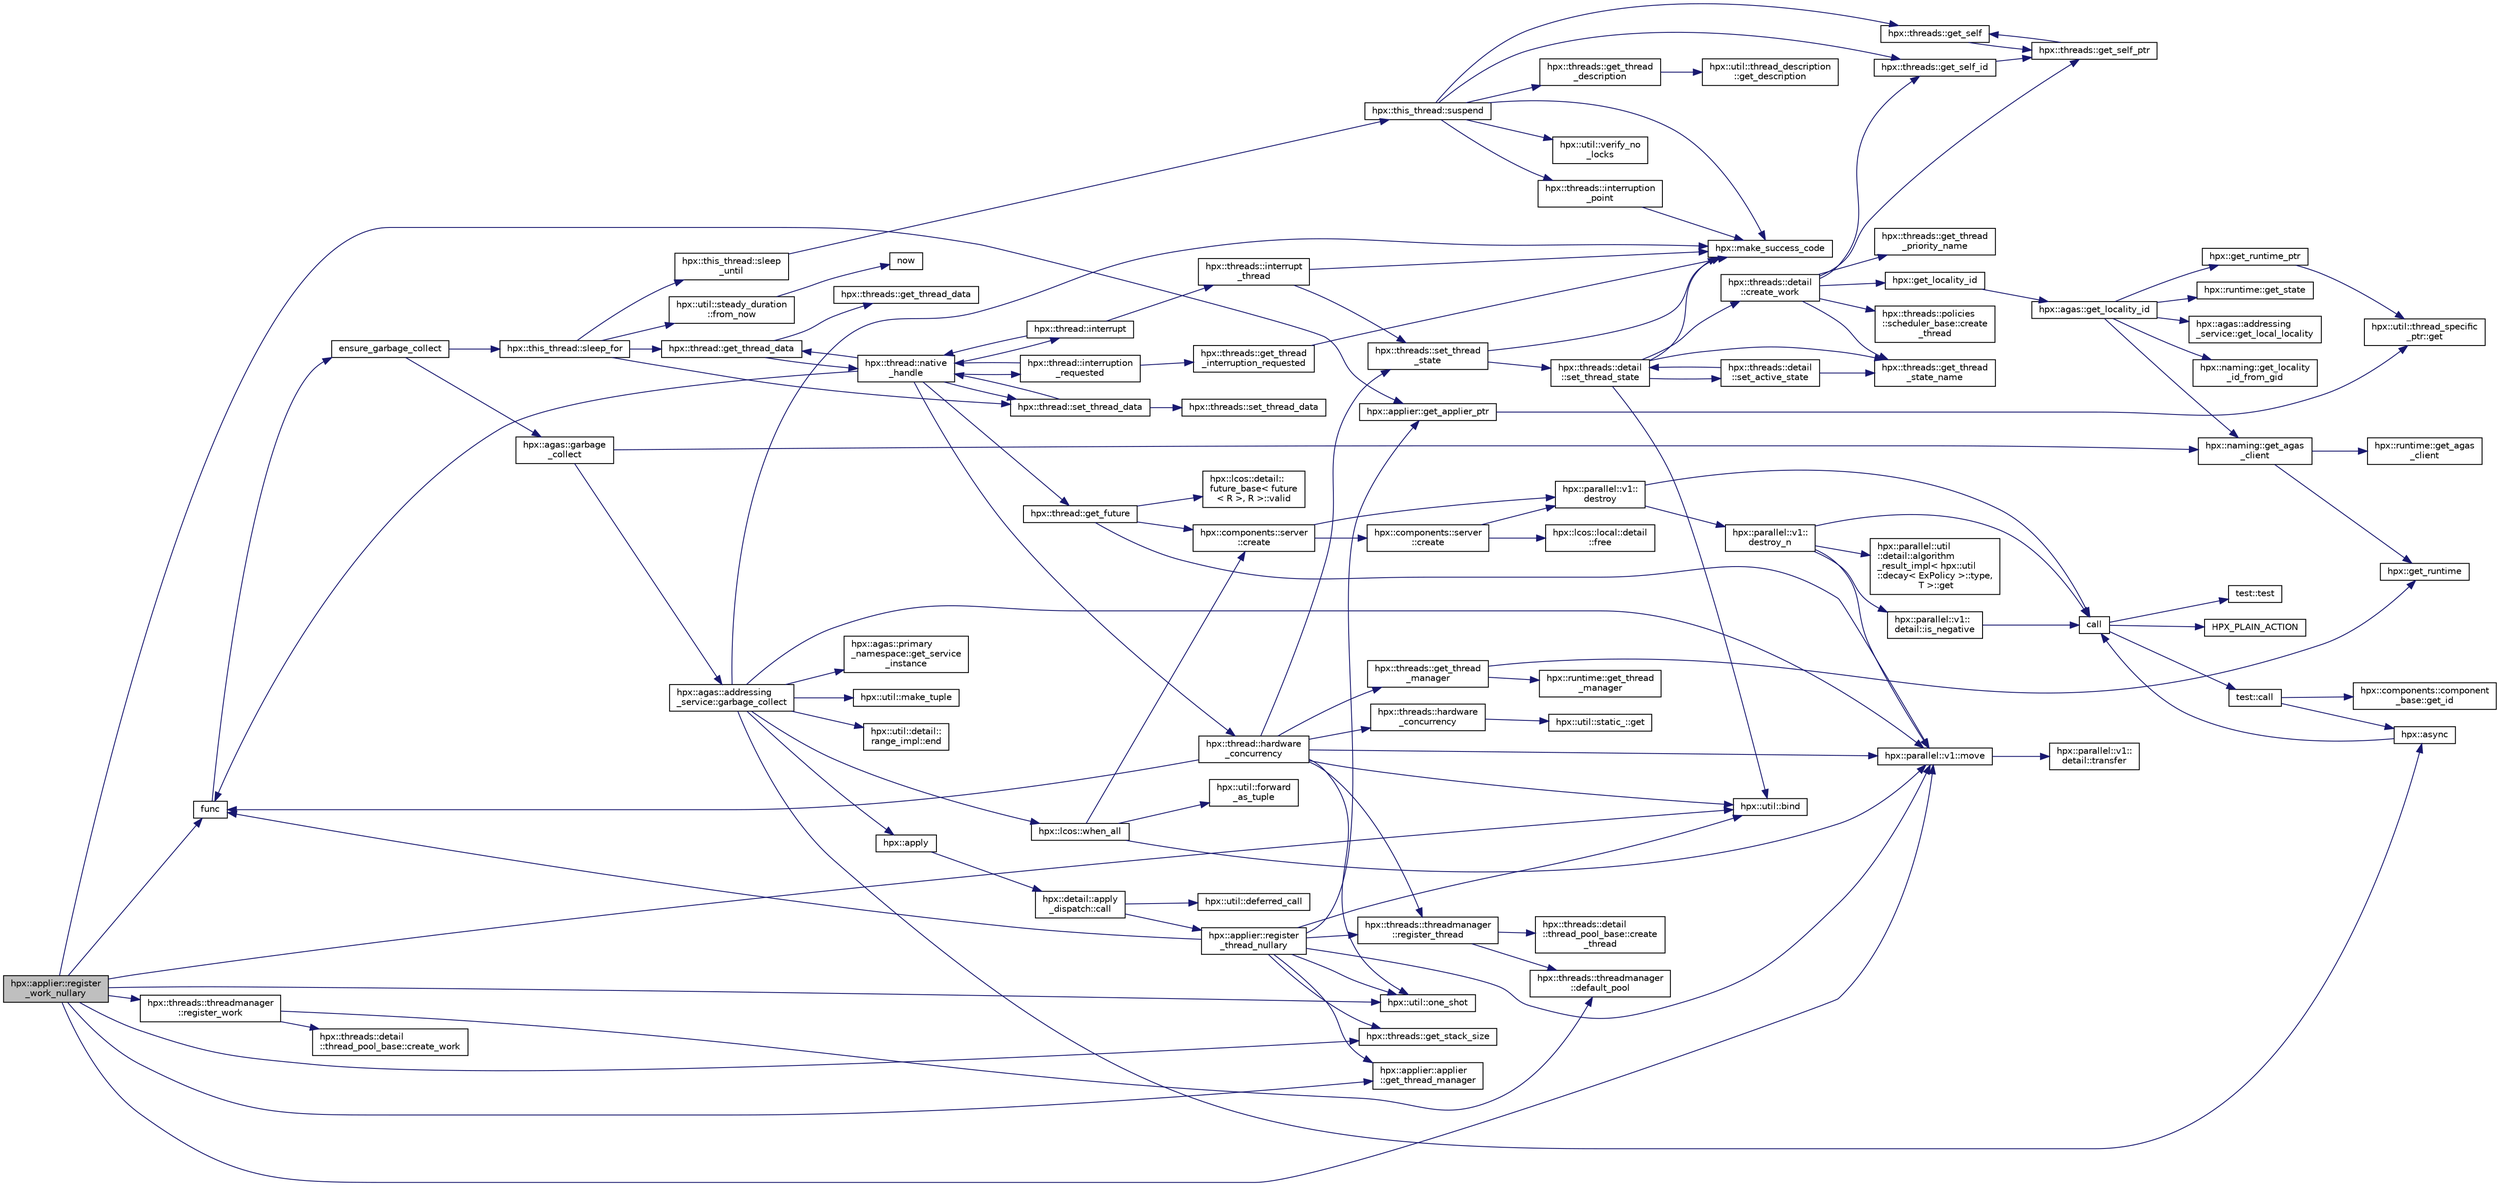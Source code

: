 digraph "hpx::applier::register_work_nullary"
{
  edge [fontname="Helvetica",fontsize="10",labelfontname="Helvetica",labelfontsize="10"];
  node [fontname="Helvetica",fontsize="10",shape=record];
  rankdir="LR";
  Node2311 [label="hpx::applier::register\l_work_nullary",height=0.2,width=0.4,color="black", fillcolor="grey75", style="filled", fontcolor="black"];
  Node2311 -> Node2312 [color="midnightblue",fontsize="10",style="solid",fontname="Helvetica"];
  Node2312 [label="hpx::applier::get_applier_ptr",height=0.2,width=0.4,color="black", fillcolor="white", style="filled",URL="$d8/dcb/namespacehpx_1_1applier.html#a617483cf2b77ad3a0aa428ade7b35299"];
  Node2312 -> Node2313 [color="midnightblue",fontsize="10",style="solid",fontname="Helvetica"];
  Node2313 [label="hpx::util::thread_specific\l_ptr::get",height=0.2,width=0.4,color="black", fillcolor="white", style="filled",URL="$d4/d4c/structhpx_1_1util_1_1thread__specific__ptr.html#a3b27d8520710478aa41d1f74206bdba9"];
  Node2311 -> Node2314 [color="midnightblue",fontsize="10",style="solid",fontname="Helvetica"];
  Node2314 [label="func",height=0.2,width=0.4,color="black", fillcolor="white", style="filled",URL="$d8/dfd/id__type__ref__counting__1032_8cpp.html#ab811b86ea5107ffb3351fcaa29d2c652"];
  Node2314 -> Node2315 [color="midnightblue",fontsize="10",style="solid",fontname="Helvetica"];
  Node2315 [label="ensure_garbage_collect",height=0.2,width=0.4,color="black", fillcolor="white", style="filled",URL="$d8/dfd/id__type__ref__counting__1032_8cpp.html#a5264b94bf7c262ac0e521fb290d476d5"];
  Node2315 -> Node2316 [color="midnightblue",fontsize="10",style="solid",fontname="Helvetica"];
  Node2316 [label="hpx::this_thread::sleep_for",height=0.2,width=0.4,color="black", fillcolor="white", style="filled",URL="$d9/d52/namespacehpx_1_1this__thread.html#afc042a5a5fa52eef2d1d177a343435cf"];
  Node2316 -> Node2317 [color="midnightblue",fontsize="10",style="solid",fontname="Helvetica"];
  Node2317 [label="hpx::this_thread::sleep\l_until",height=0.2,width=0.4,color="black", fillcolor="white", style="filled",URL="$d9/d52/namespacehpx_1_1this__thread.html#ae12a853980115b23ff0ab8ca06622658"];
  Node2317 -> Node2318 [color="midnightblue",fontsize="10",style="solid",fontname="Helvetica"];
  Node2318 [label="hpx::this_thread::suspend",height=0.2,width=0.4,color="black", fillcolor="white", style="filled",URL="$d9/d52/namespacehpx_1_1this__thread.html#aca220026fb3014c0881d129fe31c0073"];
  Node2318 -> Node2319 [color="midnightblue",fontsize="10",style="solid",fontname="Helvetica"];
  Node2319 [label="hpx::threads::get_self",height=0.2,width=0.4,color="black", fillcolor="white", style="filled",URL="$d7/d28/namespacehpx_1_1threads.html#a07daf4d6d29233f20d66d41ab7b5b8e8"];
  Node2319 -> Node2320 [color="midnightblue",fontsize="10",style="solid",fontname="Helvetica"];
  Node2320 [label="hpx::threads::get_self_ptr",height=0.2,width=0.4,color="black", fillcolor="white", style="filled",URL="$d7/d28/namespacehpx_1_1threads.html#a22877ae347ad884cde3a51397dad6c53"];
  Node2320 -> Node2319 [color="midnightblue",fontsize="10",style="solid",fontname="Helvetica"];
  Node2318 -> Node2321 [color="midnightblue",fontsize="10",style="solid",fontname="Helvetica"];
  Node2321 [label="hpx::threads::get_self_id",height=0.2,width=0.4,color="black", fillcolor="white", style="filled",URL="$d7/d28/namespacehpx_1_1threads.html#afafe0f900b9fac3d4ed3c747625c1cfe"];
  Node2321 -> Node2320 [color="midnightblue",fontsize="10",style="solid",fontname="Helvetica"];
  Node2318 -> Node2322 [color="midnightblue",fontsize="10",style="solid",fontname="Helvetica"];
  Node2322 [label="hpx::threads::interruption\l_point",height=0.2,width=0.4,color="black", fillcolor="white", style="filled",URL="$d7/d28/namespacehpx_1_1threads.html#ada6ec56a12b050707311d8c628089059"];
  Node2322 -> Node2323 [color="midnightblue",fontsize="10",style="solid",fontname="Helvetica"];
  Node2323 [label="hpx::make_success_code",height=0.2,width=0.4,color="black", fillcolor="white", style="filled",URL="$d8/d83/namespacehpx.html#a0e8512a8f49e2a6c8185061181419d8f",tooltip="Returns error_code(hpx::success, \"success\", mode). "];
  Node2318 -> Node2324 [color="midnightblue",fontsize="10",style="solid",fontname="Helvetica"];
  Node2324 [label="hpx::util::verify_no\l_locks",height=0.2,width=0.4,color="black", fillcolor="white", style="filled",URL="$df/dad/namespacehpx_1_1util.html#ae0e1837ee6f09b79b26c2e788d2e9fc9"];
  Node2318 -> Node2325 [color="midnightblue",fontsize="10",style="solid",fontname="Helvetica"];
  Node2325 [label="hpx::threads::get_thread\l_description",height=0.2,width=0.4,color="black", fillcolor="white", style="filled",URL="$d7/d28/namespacehpx_1_1threads.html#a42fc18a7a680f4e8bc633a4b4c956701"];
  Node2325 -> Node2326 [color="midnightblue",fontsize="10",style="solid",fontname="Helvetica"];
  Node2326 [label="hpx::util::thread_description\l::get_description",height=0.2,width=0.4,color="black", fillcolor="white", style="filled",URL="$df/d9e/structhpx_1_1util_1_1thread__description.html#a8c834e14eca6eb228188022577f9f952"];
  Node2318 -> Node2323 [color="midnightblue",fontsize="10",style="solid",fontname="Helvetica"];
  Node2316 -> Node2327 [color="midnightblue",fontsize="10",style="solid",fontname="Helvetica"];
  Node2327 [label="hpx::util::steady_duration\l::from_now",height=0.2,width=0.4,color="black", fillcolor="white", style="filled",URL="$d9/d4f/classhpx_1_1util_1_1steady__duration.html#a0132206d767cd0f7395507b40111a153"];
  Node2327 -> Node2328 [color="midnightblue",fontsize="10",style="solid",fontname="Helvetica"];
  Node2328 [label="now",height=0.2,width=0.4,color="black", fillcolor="white", style="filled",URL="$de/db3/1d__stencil__1__omp_8cpp.html#a89e9667753dccfac455bd37a7a3a7b16"];
  Node2316 -> Node2329 [color="midnightblue",fontsize="10",style="solid",fontname="Helvetica"];
  Node2329 [label="hpx::thread::get_thread_data",height=0.2,width=0.4,color="black", fillcolor="white", style="filled",URL="$de/d9b/classhpx_1_1thread.html#a4535ef82cec3b953d2c941d20e3e3904"];
  Node2329 -> Node2330 [color="midnightblue",fontsize="10",style="solid",fontname="Helvetica"];
  Node2330 [label="hpx::threads::get_thread_data",height=0.2,width=0.4,color="black", fillcolor="white", style="filled",URL="$d7/d28/namespacehpx_1_1threads.html#a8737931ff6303807225f735b2b384ae4"];
  Node2329 -> Node2331 [color="midnightblue",fontsize="10",style="solid",fontname="Helvetica"];
  Node2331 [label="hpx::thread::native\l_handle",height=0.2,width=0.4,color="black", fillcolor="white", style="filled",URL="$de/d9b/classhpx_1_1thread.html#acf48190d264ab64c1c4ec99d0b421b5a"];
  Node2331 -> Node2332 [color="midnightblue",fontsize="10",style="solid",fontname="Helvetica"];
  Node2332 [label="hpx::thread::hardware\l_concurrency",height=0.2,width=0.4,color="black", fillcolor="white", style="filled",URL="$de/d9b/classhpx_1_1thread.html#a8e4fff210e02485ba493bc3a2a956c03"];
  Node2332 -> Node2333 [color="midnightblue",fontsize="10",style="solid",fontname="Helvetica"];
  Node2333 [label="hpx::threads::hardware\l_concurrency",height=0.2,width=0.4,color="black", fillcolor="white", style="filled",URL="$d7/d28/namespacehpx_1_1threads.html#aa8752a235478d2ad7b5ac467b63ab527"];
  Node2333 -> Node2334 [color="midnightblue",fontsize="10",style="solid",fontname="Helvetica"];
  Node2334 [label="hpx::util::static_::get",height=0.2,width=0.4,color="black", fillcolor="white", style="filled",URL="$d3/dbb/structhpx_1_1util_1_1static__.html#a2967c633948a3bf17a3b5405ef5a8318"];
  Node2332 -> Node2314 [color="midnightblue",fontsize="10",style="solid",fontname="Helvetica"];
  Node2332 -> Node2335 [color="midnightblue",fontsize="10",style="solid",fontname="Helvetica"];
  Node2335 [label="hpx::util::bind",height=0.2,width=0.4,color="black", fillcolor="white", style="filled",URL="$df/dad/namespacehpx_1_1util.html#ad844caedf82a0173d6909d910c3e48c6"];
  Node2332 -> Node2336 [color="midnightblue",fontsize="10",style="solid",fontname="Helvetica"];
  Node2336 [label="hpx::util::one_shot",height=0.2,width=0.4,color="black", fillcolor="white", style="filled",URL="$df/dad/namespacehpx_1_1util.html#a273e61be42a72415291e0ec0a4f28c7a"];
  Node2332 -> Node2337 [color="midnightblue",fontsize="10",style="solid",fontname="Helvetica"];
  Node2337 [label="hpx::parallel::v1::move",height=0.2,width=0.4,color="black", fillcolor="white", style="filled",URL="$db/db9/namespacehpx_1_1parallel_1_1v1.html#aa7c4ede081ce786c9d1eb1adff495cfc"];
  Node2337 -> Node2338 [color="midnightblue",fontsize="10",style="solid",fontname="Helvetica"];
  Node2338 [label="hpx::parallel::v1::\ldetail::transfer",height=0.2,width=0.4,color="black", fillcolor="white", style="filled",URL="$d2/ddd/namespacehpx_1_1parallel_1_1v1_1_1detail.html#ab1b56a05e1885ca7cc7ffa1804dd2f3c"];
  Node2332 -> Node2339 [color="midnightblue",fontsize="10",style="solid",fontname="Helvetica"];
  Node2339 [label="hpx::threads::get_thread\l_manager",height=0.2,width=0.4,color="black", fillcolor="white", style="filled",URL="$d7/d28/namespacehpx_1_1threads.html#a076973c3a53beadde7d967e22c4f6cce"];
  Node2339 -> Node2340 [color="midnightblue",fontsize="10",style="solid",fontname="Helvetica"];
  Node2340 [label="hpx::get_runtime",height=0.2,width=0.4,color="black", fillcolor="white", style="filled",URL="$d8/d83/namespacehpx.html#aef902cc6c7dd3b9fbadf34d1e850a070"];
  Node2339 -> Node2341 [color="midnightblue",fontsize="10",style="solid",fontname="Helvetica"];
  Node2341 [label="hpx::runtime::get_thread\l_manager",height=0.2,width=0.4,color="black", fillcolor="white", style="filled",URL="$d0/d7b/classhpx_1_1runtime.html#a865b12d57fcd44a8d3dda3e35414f563"];
  Node2332 -> Node2342 [color="midnightblue",fontsize="10",style="solid",fontname="Helvetica"];
  Node2342 [label="hpx::threads::threadmanager\l::register_thread",height=0.2,width=0.4,color="black", fillcolor="white", style="filled",URL="$d5/daa/classhpx_1_1threads_1_1threadmanager.html#a7f79c7578e08a60ca45eb276ce8133d8"];
  Node2342 -> Node2343 [color="midnightblue",fontsize="10",style="solid",fontname="Helvetica"];
  Node2343 [label="hpx::threads::threadmanager\l::default_pool",height=0.2,width=0.4,color="black", fillcolor="white", style="filled",URL="$d5/daa/classhpx_1_1threads_1_1threadmanager.html#a851f067d03b5dd1c5e6a9a6a841e05df"];
  Node2342 -> Node2344 [color="midnightblue",fontsize="10",style="solid",fontname="Helvetica"];
  Node2344 [label="hpx::threads::detail\l::thread_pool_base::create\l_thread",height=0.2,width=0.4,color="black", fillcolor="white", style="filled",URL="$de/dae/classhpx_1_1threads_1_1detail_1_1thread__pool__base.html#ad35d3779eef6f4528e62a26d71b34b34"];
  Node2332 -> Node2345 [color="midnightblue",fontsize="10",style="solid",fontname="Helvetica"];
  Node2345 [label="hpx::threads::set_thread\l_state",height=0.2,width=0.4,color="black", fillcolor="white", style="filled",URL="$d7/d28/namespacehpx_1_1threads.html#ac0690ad16ad778bcc79dcd727cc33025",tooltip="Set the thread state of the thread referenced by the thread_id id. "];
  Node2345 -> Node2323 [color="midnightblue",fontsize="10",style="solid",fontname="Helvetica"];
  Node2345 -> Node2346 [color="midnightblue",fontsize="10",style="solid",fontname="Helvetica"];
  Node2346 [label="hpx::threads::detail\l::set_thread_state",height=0.2,width=0.4,color="black", fillcolor="white", style="filled",URL="$d2/dd1/namespacehpx_1_1threads_1_1detail.html#af85ddc854c4a149bf1738eb1b111b9ab"];
  Node2346 -> Node2347 [color="midnightblue",fontsize="10",style="solid",fontname="Helvetica"];
  Node2347 [label="hpx::threads::get_thread\l_state_name",height=0.2,width=0.4,color="black", fillcolor="white", style="filled",URL="$d7/d28/namespacehpx_1_1threads.html#a26f91ea8d2195f165c033241c5cd11db"];
  Node2346 -> Node2323 [color="midnightblue",fontsize="10",style="solid",fontname="Helvetica"];
  Node2346 -> Node2335 [color="midnightblue",fontsize="10",style="solid",fontname="Helvetica"];
  Node2346 -> Node2348 [color="midnightblue",fontsize="10",style="solid",fontname="Helvetica"];
  Node2348 [label="hpx::threads::detail\l::set_active_state",height=0.2,width=0.4,color="black", fillcolor="white", style="filled",URL="$d2/dd1/namespacehpx_1_1threads_1_1detail.html#a45884a5bf04ad66a4f259231a3947e76"];
  Node2348 -> Node2347 [color="midnightblue",fontsize="10",style="solid",fontname="Helvetica"];
  Node2348 -> Node2346 [color="midnightblue",fontsize="10",style="solid",fontname="Helvetica"];
  Node2346 -> Node2349 [color="midnightblue",fontsize="10",style="solid",fontname="Helvetica"];
  Node2349 [label="hpx::threads::detail\l::create_work",height=0.2,width=0.4,color="black", fillcolor="white", style="filled",URL="$d2/dd1/namespacehpx_1_1threads_1_1detail.html#ae22384a3c1b1a1940032fad068fb54b1"];
  Node2349 -> Node2347 [color="midnightblue",fontsize="10",style="solid",fontname="Helvetica"];
  Node2349 -> Node2350 [color="midnightblue",fontsize="10",style="solid",fontname="Helvetica"];
  Node2350 [label="hpx::threads::get_thread\l_priority_name",height=0.2,width=0.4,color="black", fillcolor="white", style="filled",URL="$d7/d28/namespacehpx_1_1threads.html#a9c6b2fec0c1cf5b06ff83ce756ca6d42"];
  Node2349 -> Node2320 [color="midnightblue",fontsize="10",style="solid",fontname="Helvetica"];
  Node2349 -> Node2321 [color="midnightblue",fontsize="10",style="solid",fontname="Helvetica"];
  Node2349 -> Node2351 [color="midnightblue",fontsize="10",style="solid",fontname="Helvetica"];
  Node2351 [label="hpx::get_locality_id",height=0.2,width=0.4,color="black", fillcolor="white", style="filled",URL="$d8/d83/namespacehpx.html#a158d7c54a657bb364c1704033010697b",tooltip="Return the number of the locality this function is being called from. "];
  Node2351 -> Node2352 [color="midnightblue",fontsize="10",style="solid",fontname="Helvetica"];
  Node2352 [label="hpx::agas::get_locality_id",height=0.2,width=0.4,color="black", fillcolor="white", style="filled",URL="$dc/d54/namespacehpx_1_1agas.html#a491cc2ddecdf0f1a9129900caa6a4d3e"];
  Node2352 -> Node2353 [color="midnightblue",fontsize="10",style="solid",fontname="Helvetica"];
  Node2353 [label="hpx::get_runtime_ptr",height=0.2,width=0.4,color="black", fillcolor="white", style="filled",URL="$d8/d83/namespacehpx.html#af29daf2bb3e01b4d6495a1742b6cce64"];
  Node2353 -> Node2313 [color="midnightblue",fontsize="10",style="solid",fontname="Helvetica"];
  Node2352 -> Node2354 [color="midnightblue",fontsize="10",style="solid",fontname="Helvetica"];
  Node2354 [label="hpx::runtime::get_state",height=0.2,width=0.4,color="black", fillcolor="white", style="filled",URL="$d0/d7b/classhpx_1_1runtime.html#ab405f80e060dac95d624520f38b0524c"];
  Node2352 -> Node2355 [color="midnightblue",fontsize="10",style="solid",fontname="Helvetica"];
  Node2355 [label="hpx::naming::get_agas\l_client",height=0.2,width=0.4,color="black", fillcolor="white", style="filled",URL="$d4/dc9/namespacehpx_1_1naming.html#a0408fffd5d34b620712a801b0ae3b032"];
  Node2355 -> Node2340 [color="midnightblue",fontsize="10",style="solid",fontname="Helvetica"];
  Node2355 -> Node2356 [color="midnightblue",fontsize="10",style="solid",fontname="Helvetica"];
  Node2356 [label="hpx::runtime::get_agas\l_client",height=0.2,width=0.4,color="black", fillcolor="white", style="filled",URL="$d0/d7b/classhpx_1_1runtime.html#aeb5dddd30d6b9861669af8ad44d1a96a"];
  Node2352 -> Node2357 [color="midnightblue",fontsize="10",style="solid",fontname="Helvetica"];
  Node2357 [label="hpx::agas::addressing\l_service::get_local_locality",height=0.2,width=0.4,color="black", fillcolor="white", style="filled",URL="$db/d58/structhpx_1_1agas_1_1addressing__service.html#ab52c19a37c2a7a006c6c15f90ad0539c"];
  Node2352 -> Node2358 [color="midnightblue",fontsize="10",style="solid",fontname="Helvetica"];
  Node2358 [label="hpx::naming::get_locality\l_id_from_gid",height=0.2,width=0.4,color="black", fillcolor="white", style="filled",URL="$d4/dc9/namespacehpx_1_1naming.html#a7fd43037784560bd04fda9b49e33529f"];
  Node2349 -> Node2359 [color="midnightblue",fontsize="10",style="solid",fontname="Helvetica"];
  Node2359 [label="hpx::threads::policies\l::scheduler_base::create\l_thread",height=0.2,width=0.4,color="black", fillcolor="white", style="filled",URL="$dd/d7e/structhpx_1_1threads_1_1policies_1_1scheduler__base.html#ad3b05cd7f363cc8e8410ce368c3794e0"];
  Node2331 -> Node2360 [color="midnightblue",fontsize="10",style="solid",fontname="Helvetica"];
  Node2360 [label="hpx::thread::interrupt",height=0.2,width=0.4,color="black", fillcolor="white", style="filled",URL="$de/d9b/classhpx_1_1thread.html#ac34d0d033aa743c476a79dbc2e1a8a39"];
  Node2360 -> Node2361 [color="midnightblue",fontsize="10",style="solid",fontname="Helvetica"];
  Node2361 [label="hpx::threads::interrupt\l_thread",height=0.2,width=0.4,color="black", fillcolor="white", style="filled",URL="$d7/d28/namespacehpx_1_1threads.html#a6bdda1a2aab61b9b13d274b5155d7e73"];
  Node2361 -> Node2323 [color="midnightblue",fontsize="10",style="solid",fontname="Helvetica"];
  Node2361 -> Node2345 [color="midnightblue",fontsize="10",style="solid",fontname="Helvetica"];
  Node2360 -> Node2331 [color="midnightblue",fontsize="10",style="solid",fontname="Helvetica"];
  Node2331 -> Node2362 [color="midnightblue",fontsize="10",style="solid",fontname="Helvetica"];
  Node2362 [label="hpx::thread::interruption\l_requested",height=0.2,width=0.4,color="black", fillcolor="white", style="filled",URL="$de/d9b/classhpx_1_1thread.html#a33276bb4c20bbb0b1978944e18ef71b8"];
  Node2362 -> Node2363 [color="midnightblue",fontsize="10",style="solid",fontname="Helvetica"];
  Node2363 [label="hpx::threads::get_thread\l_interruption_requested",height=0.2,width=0.4,color="black", fillcolor="white", style="filled",URL="$d7/d28/namespacehpx_1_1threads.html#ae64a7fdb8b5c8bac7be0c8282672a03b"];
  Node2363 -> Node2323 [color="midnightblue",fontsize="10",style="solid",fontname="Helvetica"];
  Node2362 -> Node2331 [color="midnightblue",fontsize="10",style="solid",fontname="Helvetica"];
  Node2331 -> Node2364 [color="midnightblue",fontsize="10",style="solid",fontname="Helvetica"];
  Node2364 [label="hpx::thread::get_future",height=0.2,width=0.4,color="black", fillcolor="white", style="filled",URL="$de/d9b/classhpx_1_1thread.html#a87fdb0d8da826366fc190ed224900a64"];
  Node2364 -> Node2365 [color="midnightblue",fontsize="10",style="solid",fontname="Helvetica"];
  Node2365 [label="hpx::lcos::detail::\lfuture_base\< future\l\< R \>, R \>::valid",height=0.2,width=0.4,color="black", fillcolor="white", style="filled",URL="$d5/dd7/classhpx_1_1lcos_1_1detail_1_1future__base.html#aaf7beb7374815614363033bd96573e75"];
  Node2364 -> Node2366 [color="midnightblue",fontsize="10",style="solid",fontname="Helvetica"];
  Node2366 [label="hpx::components::server\l::create",height=0.2,width=0.4,color="black", fillcolor="white", style="filled",URL="$d2/da2/namespacehpx_1_1components_1_1server.html#ac776c89f3d68ceb910e8cee9fa937ab4",tooltip="Create arrays of components using their default constructor. "];
  Node2366 -> Node2367 [color="midnightblue",fontsize="10",style="solid",fontname="Helvetica"];
  Node2367 [label="hpx::components::server\l::create",height=0.2,width=0.4,color="black", fillcolor="white", style="filled",URL="$d2/da2/namespacehpx_1_1components_1_1server.html#a77d26de181c97b444565e230577981bd"];
  Node2367 -> Node2368 [color="midnightblue",fontsize="10",style="solid",fontname="Helvetica"];
  Node2368 [label="hpx::lcos::local::detail\l::free",height=0.2,width=0.4,color="black", fillcolor="white", style="filled",URL="$d4/dcb/namespacehpx_1_1lcos_1_1local_1_1detail.html#a55a940f019734e9bb045dc123cd80e48"];
  Node2367 -> Node2369 [color="midnightblue",fontsize="10",style="solid",fontname="Helvetica"];
  Node2369 [label="hpx::parallel::v1::\ldestroy",height=0.2,width=0.4,color="black", fillcolor="white", style="filled",URL="$db/db9/namespacehpx_1_1parallel_1_1v1.html#acf303558375048e8a7cc9a2c2e09477f"];
  Node2369 -> Node2370 [color="midnightblue",fontsize="10",style="solid",fontname="Helvetica"];
  Node2370 [label="call",height=0.2,width=0.4,color="black", fillcolor="white", style="filled",URL="$d2/d67/promise__1620_8cpp.html#a58357f0b82bc761e1d0b9091ed563a70"];
  Node2370 -> Node2371 [color="midnightblue",fontsize="10",style="solid",fontname="Helvetica"];
  Node2371 [label="test::test",height=0.2,width=0.4,color="black", fillcolor="white", style="filled",URL="$d8/d89/structtest.html#ab42d5ece712d716b04cb3f686f297a26"];
  Node2370 -> Node2372 [color="midnightblue",fontsize="10",style="solid",fontname="Helvetica"];
  Node2372 [label="HPX_PLAIN_ACTION",height=0.2,width=0.4,color="black", fillcolor="white", style="filled",URL="$d2/d67/promise__1620_8cpp.html#ab96aab827a4b1fcaf66cfe0ba83fef23"];
  Node2370 -> Node2373 [color="midnightblue",fontsize="10",style="solid",fontname="Helvetica"];
  Node2373 [label="test::call",height=0.2,width=0.4,color="black", fillcolor="white", style="filled",URL="$d8/d89/structtest.html#aeb29e7ed6518b9426ccf1344c52620ae"];
  Node2373 -> Node2374 [color="midnightblue",fontsize="10",style="solid",fontname="Helvetica"];
  Node2374 [label="hpx::async",height=0.2,width=0.4,color="black", fillcolor="white", style="filled",URL="$d8/d83/namespacehpx.html#acb7d8e37b73b823956ce144f9a57eaa4"];
  Node2374 -> Node2370 [color="midnightblue",fontsize="10",style="solid",fontname="Helvetica"];
  Node2373 -> Node2375 [color="midnightblue",fontsize="10",style="solid",fontname="Helvetica"];
  Node2375 [label="hpx::components::component\l_base::get_id",height=0.2,width=0.4,color="black", fillcolor="white", style="filled",URL="$d2/de6/classhpx_1_1components_1_1component__base.html#a4c8fd93514039bdf01c48d66d82b19cd"];
  Node2369 -> Node2376 [color="midnightblue",fontsize="10",style="solid",fontname="Helvetica"];
  Node2376 [label="hpx::parallel::v1::\ldestroy_n",height=0.2,width=0.4,color="black", fillcolor="white", style="filled",URL="$db/db9/namespacehpx_1_1parallel_1_1v1.html#a71d0691132a300690163f5636bcd5bd3"];
  Node2376 -> Node2377 [color="midnightblue",fontsize="10",style="solid",fontname="Helvetica"];
  Node2377 [label="hpx::parallel::v1::\ldetail::is_negative",height=0.2,width=0.4,color="black", fillcolor="white", style="filled",URL="$d2/ddd/namespacehpx_1_1parallel_1_1v1_1_1detail.html#adf2e40fc4b20ad0fd442ee3118a4d527"];
  Node2377 -> Node2370 [color="midnightblue",fontsize="10",style="solid",fontname="Helvetica"];
  Node2376 -> Node2378 [color="midnightblue",fontsize="10",style="solid",fontname="Helvetica"];
  Node2378 [label="hpx::parallel::util\l::detail::algorithm\l_result_impl\< hpx::util\l::decay\< ExPolicy \>::type,\l T \>::get",height=0.2,width=0.4,color="black", fillcolor="white", style="filled",URL="$d2/d42/structhpx_1_1parallel_1_1util_1_1detail_1_1algorithm__result__impl.html#ab5b051e8ec74eff5e0e62fd63f5d377e"];
  Node2376 -> Node2337 [color="midnightblue",fontsize="10",style="solid",fontname="Helvetica"];
  Node2376 -> Node2370 [color="midnightblue",fontsize="10",style="solid",fontname="Helvetica"];
  Node2366 -> Node2369 [color="midnightblue",fontsize="10",style="solid",fontname="Helvetica"];
  Node2364 -> Node2337 [color="midnightblue",fontsize="10",style="solid",fontname="Helvetica"];
  Node2331 -> Node2329 [color="midnightblue",fontsize="10",style="solid",fontname="Helvetica"];
  Node2331 -> Node2379 [color="midnightblue",fontsize="10",style="solid",fontname="Helvetica"];
  Node2379 [label="hpx::thread::set_thread_data",height=0.2,width=0.4,color="black", fillcolor="white", style="filled",URL="$de/d9b/classhpx_1_1thread.html#a7317a3cf5251f3b33c990449570d4cea"];
  Node2379 -> Node2380 [color="midnightblue",fontsize="10",style="solid",fontname="Helvetica"];
  Node2380 [label="hpx::threads::set_thread_data",height=0.2,width=0.4,color="black", fillcolor="white", style="filled",URL="$d7/d28/namespacehpx_1_1threads.html#a00a625acc149fce3ae38e4340454acf7"];
  Node2379 -> Node2331 [color="midnightblue",fontsize="10",style="solid",fontname="Helvetica"];
  Node2331 -> Node2314 [color="midnightblue",fontsize="10",style="solid",fontname="Helvetica"];
  Node2316 -> Node2379 [color="midnightblue",fontsize="10",style="solid",fontname="Helvetica"];
  Node2315 -> Node2381 [color="midnightblue",fontsize="10",style="solid",fontname="Helvetica"];
  Node2381 [label="hpx::agas::garbage\l_collect",height=0.2,width=0.4,color="black", fillcolor="white", style="filled",URL="$dc/d54/namespacehpx_1_1agas.html#a951337adc4f9bd6df00a50737468e911"];
  Node2381 -> Node2355 [color="midnightblue",fontsize="10",style="solid",fontname="Helvetica"];
  Node2381 -> Node2382 [color="midnightblue",fontsize="10",style="solid",fontname="Helvetica"];
  Node2382 [label="hpx::agas::addressing\l_service::garbage_collect",height=0.2,width=0.4,color="black", fillcolor="white", style="filled",URL="$db/d58/structhpx_1_1agas_1_1addressing__service.html#a87dcae0eacf6e62d5103ebf516d86f63"];
  Node2382 -> Node2323 [color="midnightblue",fontsize="10",style="solid",fontname="Helvetica"];
  Node2382 -> Node2383 [color="midnightblue",fontsize="10",style="solid",fontname="Helvetica"];
  Node2383 [label="hpx::agas::primary\l_namespace::get_service\l_instance",height=0.2,width=0.4,color="black", fillcolor="white", style="filled",URL="$d1/d43/structhpx_1_1agas_1_1primary__namespace.html#a7630ff0f30ff8c23b13b4672c5350e2e"];
  Node2382 -> Node2384 [color="midnightblue",fontsize="10",style="solid",fontname="Helvetica"];
  Node2384 [label="hpx::util::make_tuple",height=0.2,width=0.4,color="black", fillcolor="white", style="filled",URL="$df/dad/namespacehpx_1_1util.html#a06fa74211a987d208e013f400a9f5328"];
  Node2382 -> Node2385 [color="midnightblue",fontsize="10",style="solid",fontname="Helvetica"];
  Node2385 [label="hpx::util::detail::\lrange_impl::end",height=0.2,width=0.4,color="black", fillcolor="white", style="filled",URL="$d4/d4a/namespacehpx_1_1util_1_1detail_1_1range__impl.html#afb2ea48b0902f52ee4d8b764807b4316"];
  Node2382 -> Node2386 [color="midnightblue",fontsize="10",style="solid",fontname="Helvetica"];
  Node2386 [label="hpx::apply",height=0.2,width=0.4,color="black", fillcolor="white", style="filled",URL="$d8/d83/namespacehpx.html#aa87762f0db0731d385f3fdfdb25d59fc"];
  Node2386 -> Node2387 [color="midnightblue",fontsize="10",style="solid",fontname="Helvetica"];
  Node2387 [label="hpx::detail::apply\l_dispatch::call",height=0.2,width=0.4,color="black", fillcolor="white", style="filled",URL="$db/de8/structhpx_1_1detail_1_1apply__dispatch.html#a0755fab16d281e74bcff0f8045be9459"];
  Node2387 -> Node2388 [color="midnightblue",fontsize="10",style="solid",fontname="Helvetica"];
  Node2388 [label="hpx::applier::register\l_thread_nullary",height=0.2,width=0.4,color="black", fillcolor="white", style="filled",URL="$d8/dcb/namespacehpx_1_1applier.html#a401cd1145927e58d74d1eb52aaccd936"];
  Node2388 -> Node2312 [color="midnightblue",fontsize="10",style="solid",fontname="Helvetica"];
  Node2388 -> Node2314 [color="midnightblue",fontsize="10",style="solid",fontname="Helvetica"];
  Node2388 -> Node2335 [color="midnightblue",fontsize="10",style="solid",fontname="Helvetica"];
  Node2388 -> Node2336 [color="midnightblue",fontsize="10",style="solid",fontname="Helvetica"];
  Node2388 -> Node2337 [color="midnightblue",fontsize="10",style="solid",fontname="Helvetica"];
  Node2388 -> Node2389 [color="midnightblue",fontsize="10",style="solid",fontname="Helvetica"];
  Node2389 [label="hpx::threads::get_stack_size",height=0.2,width=0.4,color="black", fillcolor="white", style="filled",URL="$d7/d28/namespacehpx_1_1threads.html#af597241b3c2785150be206737ca04aa6",tooltip="The get_stack_size function is part of the thread related API. It. "];
  Node2388 -> Node2390 [color="midnightblue",fontsize="10",style="solid",fontname="Helvetica"];
  Node2390 [label="hpx::applier::applier\l::get_thread_manager",height=0.2,width=0.4,color="black", fillcolor="white", style="filled",URL="$da/dcb/classhpx_1_1applier_1_1applier.html#acc36d583973701e573be39da97bba866",tooltip="Access the thread-manager instance associated with this applier. "];
  Node2388 -> Node2342 [color="midnightblue",fontsize="10",style="solid",fontname="Helvetica"];
  Node2387 -> Node2391 [color="midnightblue",fontsize="10",style="solid",fontname="Helvetica"];
  Node2391 [label="hpx::util::deferred_call",height=0.2,width=0.4,color="black", fillcolor="white", style="filled",URL="$df/dad/namespacehpx_1_1util.html#acdded623c658a7a3436f7e76bc9d881c"];
  Node2382 -> Node2337 [color="midnightblue",fontsize="10",style="solid",fontname="Helvetica"];
  Node2382 -> Node2374 [color="midnightblue",fontsize="10",style="solid",fontname="Helvetica"];
  Node2382 -> Node2392 [color="midnightblue",fontsize="10",style="solid",fontname="Helvetica"];
  Node2392 [label="hpx::lcos::when_all",height=0.2,width=0.4,color="black", fillcolor="white", style="filled",URL="$d2/dc9/namespacehpx_1_1lcos.html#a1a6fb024d8690923fb185d5aee204d54"];
  Node2392 -> Node2393 [color="midnightblue",fontsize="10",style="solid",fontname="Helvetica"];
  Node2393 [label="hpx::util::forward\l_as_tuple",height=0.2,width=0.4,color="black", fillcolor="white", style="filled",URL="$df/dad/namespacehpx_1_1util.html#ab7c31e3f24c3302a4f67b6735a6fa597"];
  Node2392 -> Node2337 [color="midnightblue",fontsize="10",style="solid",fontname="Helvetica"];
  Node2392 -> Node2366 [color="midnightblue",fontsize="10",style="solid",fontname="Helvetica"];
  Node2311 -> Node2335 [color="midnightblue",fontsize="10",style="solid",fontname="Helvetica"];
  Node2311 -> Node2336 [color="midnightblue",fontsize="10",style="solid",fontname="Helvetica"];
  Node2311 -> Node2337 [color="midnightblue",fontsize="10",style="solid",fontname="Helvetica"];
  Node2311 -> Node2389 [color="midnightblue",fontsize="10",style="solid",fontname="Helvetica"];
  Node2311 -> Node2390 [color="midnightblue",fontsize="10",style="solid",fontname="Helvetica"];
  Node2311 -> Node2394 [color="midnightblue",fontsize="10",style="solid",fontname="Helvetica"];
  Node2394 [label="hpx::threads::threadmanager\l::register_work",height=0.2,width=0.4,color="black", fillcolor="white", style="filled",URL="$d5/daa/classhpx_1_1threads_1_1threadmanager.html#acaf980f67457995abfd56decf1d09274"];
  Node2394 -> Node2343 [color="midnightblue",fontsize="10",style="solid",fontname="Helvetica"];
  Node2394 -> Node2395 [color="midnightblue",fontsize="10",style="solid",fontname="Helvetica"];
  Node2395 [label="hpx::threads::detail\l::thread_pool_base::create_work",height=0.2,width=0.4,color="black", fillcolor="white", style="filled",URL="$de/dae/classhpx_1_1threads_1_1detail_1_1thread__pool__base.html#a559097bd0275cbae85bd428c6f33f351"];
}
